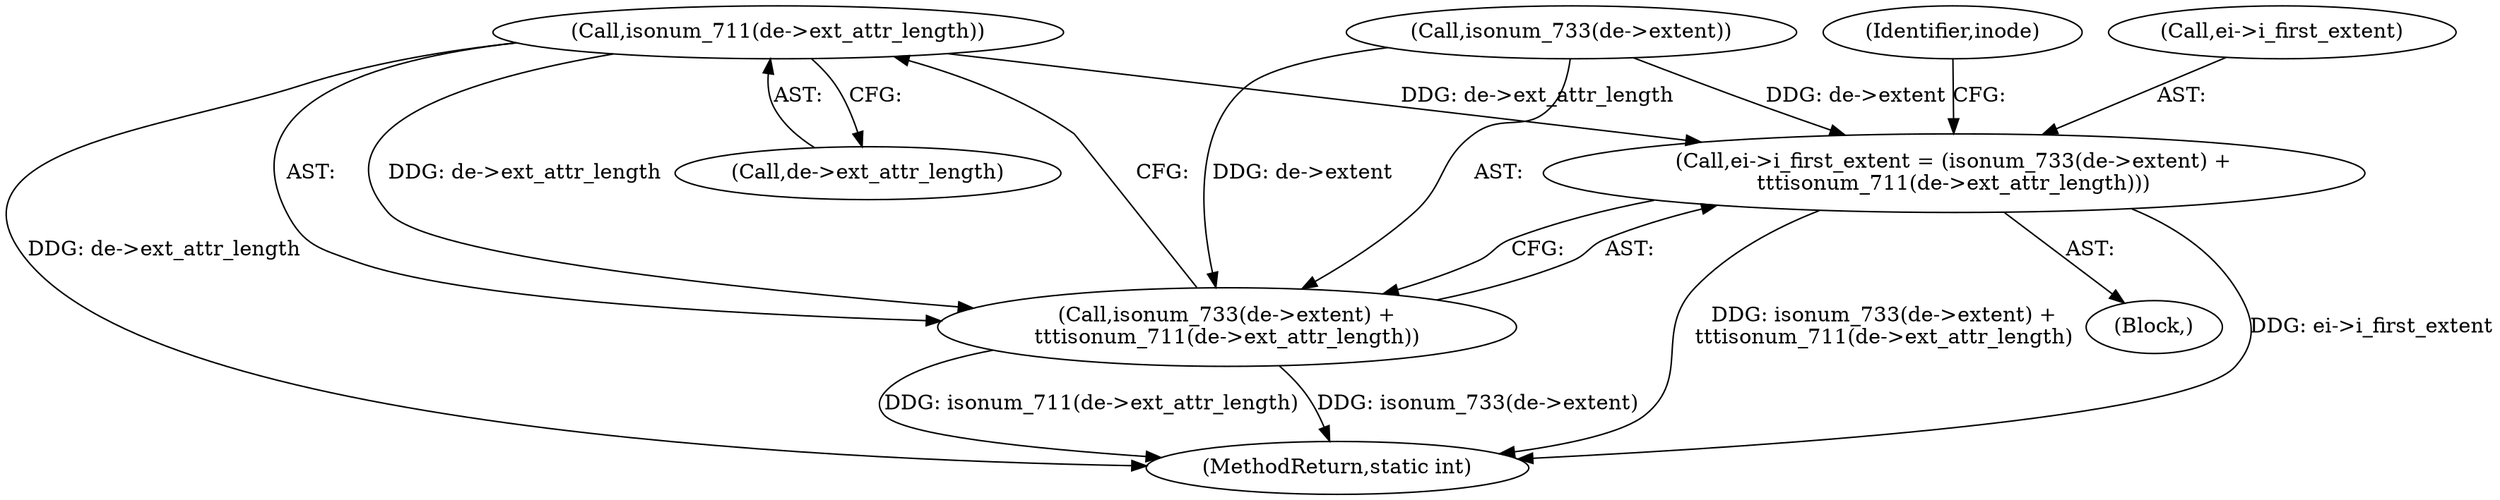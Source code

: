 digraph "0_linux_410dd3cf4c9b36f27ed4542ee18b1af5e68645a4_0@pointer" {
"1000532" [label="(Call,isonum_711(de->ext_attr_length))"];
"1000523" [label="(Call,ei->i_first_extent = (isonum_733(de->extent) +\n\t\t\tisonum_711(de->ext_attr_length)))"];
"1000527" [label="(Call,isonum_733(de->extent) +\n\t\t\tisonum_711(de->ext_attr_length))"];
"1000538" [label="(Identifier,inode)"];
"1000533" [label="(Call,de->ext_attr_length)"];
"1000523" [label="(Call,ei->i_first_extent = (isonum_733(de->extent) +\n\t\t\tisonum_711(de->ext_attr_length)))"];
"1000725" [label="(MethodReturn,static int)"];
"1000524" [label="(Call,ei->i_first_extent)"];
"1000527" [label="(Call,isonum_733(de->extent) +\n\t\t\tisonum_711(de->ext_attr_length))"];
"1000532" [label="(Call,isonum_711(de->ext_attr_length))"];
"1000528" [label="(Call,isonum_733(de->extent))"];
"1000114" [label="(Block,)"];
"1000532" -> "1000527"  [label="AST: "];
"1000532" -> "1000533"  [label="CFG: "];
"1000533" -> "1000532"  [label="AST: "];
"1000527" -> "1000532"  [label="CFG: "];
"1000532" -> "1000725"  [label="DDG: de->ext_attr_length"];
"1000532" -> "1000523"  [label="DDG: de->ext_attr_length"];
"1000532" -> "1000527"  [label="DDG: de->ext_attr_length"];
"1000523" -> "1000114"  [label="AST: "];
"1000523" -> "1000527"  [label="CFG: "];
"1000524" -> "1000523"  [label="AST: "];
"1000527" -> "1000523"  [label="AST: "];
"1000538" -> "1000523"  [label="CFG: "];
"1000523" -> "1000725"  [label="DDG: ei->i_first_extent"];
"1000523" -> "1000725"  [label="DDG: isonum_733(de->extent) +\n\t\t\tisonum_711(de->ext_attr_length)"];
"1000528" -> "1000523"  [label="DDG: de->extent"];
"1000528" -> "1000527"  [label="AST: "];
"1000527" -> "1000725"  [label="DDG: isonum_733(de->extent)"];
"1000527" -> "1000725"  [label="DDG: isonum_711(de->ext_attr_length)"];
"1000528" -> "1000527"  [label="DDG: de->extent"];
}
